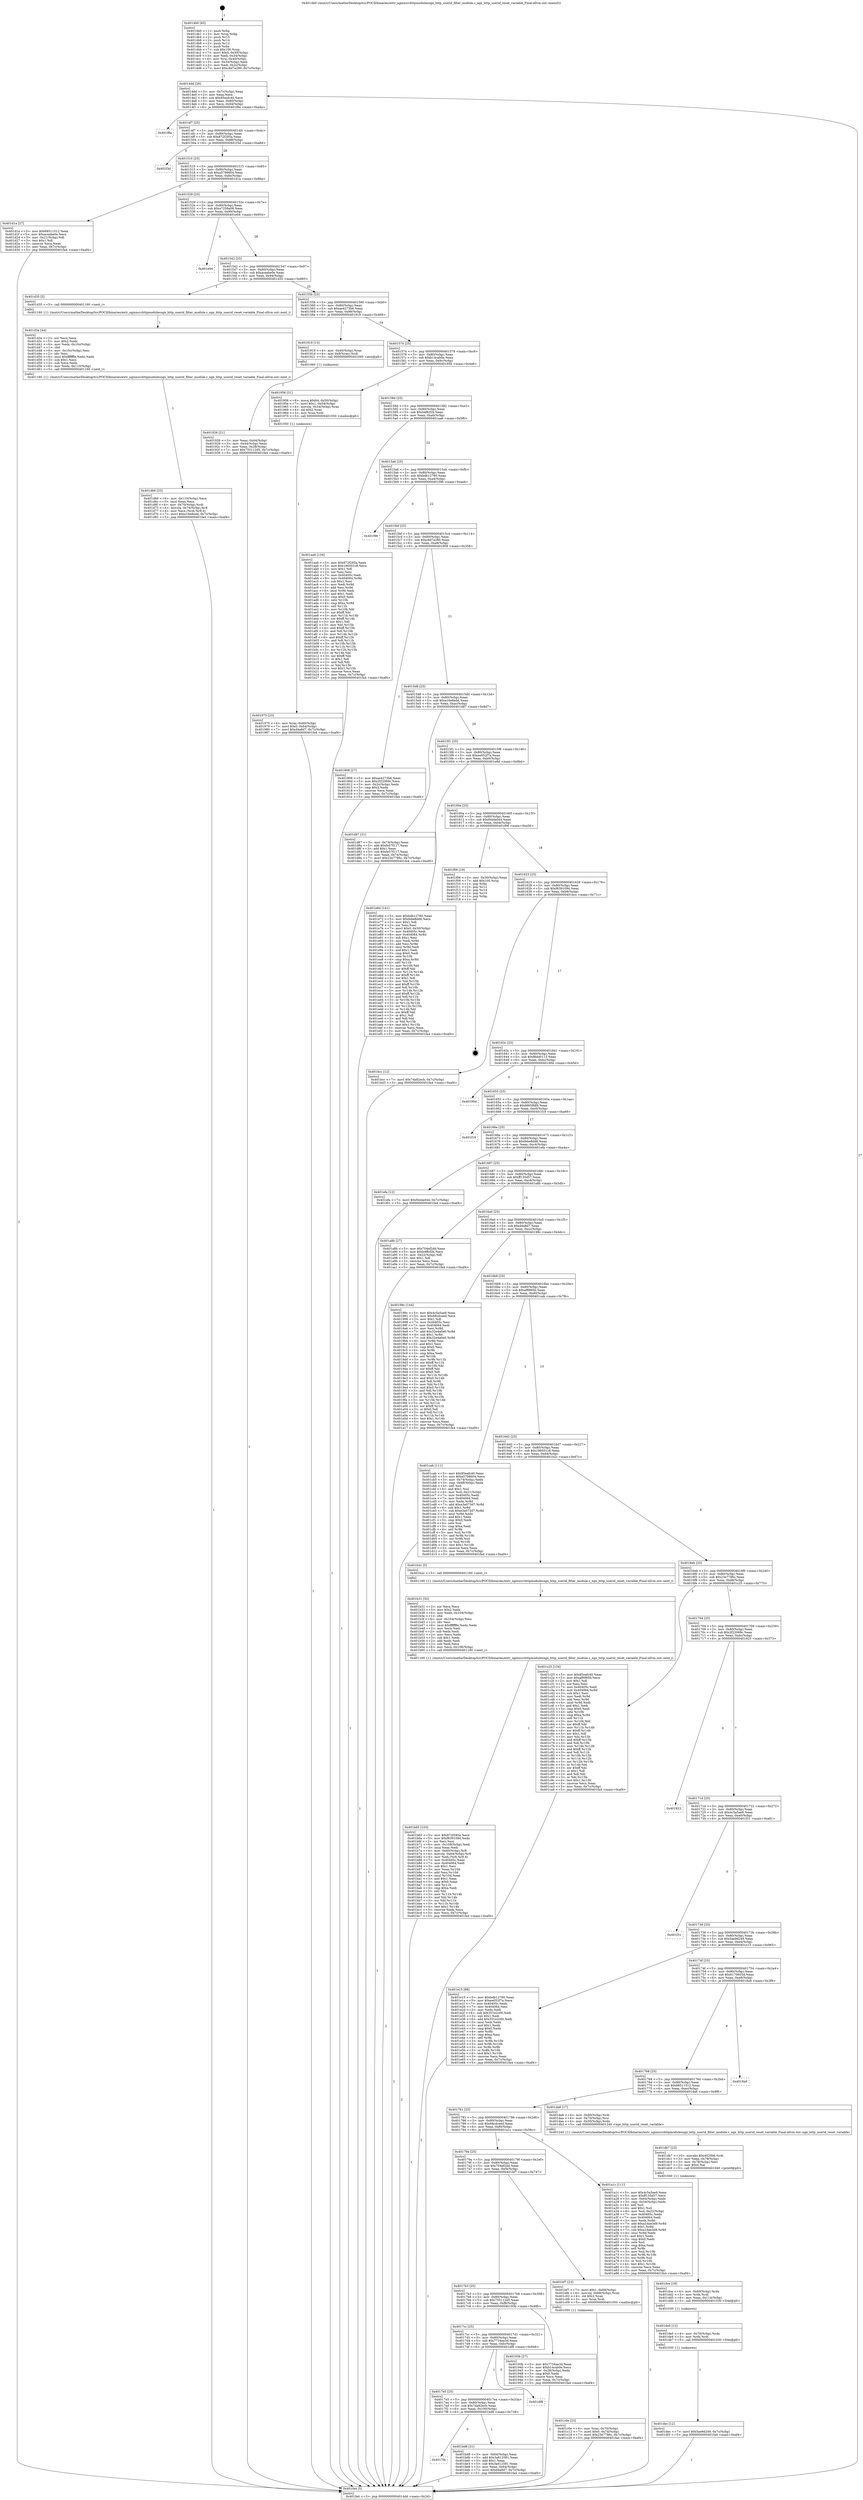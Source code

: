 digraph "0x4014b0" {
  label = "0x4014b0 (/mnt/c/Users/mathe/Desktop/tcc/POCII/binaries/extr_nginxsrchttpmodulesngx_http_userid_filter_module.c_ngx_http_userid_reset_variable_Final-ollvm.out::main(0))"
  labelloc = "t"
  node[shape=record]

  Entry [label="",width=0.3,height=0.3,shape=circle,fillcolor=black,style=filled]
  "0x4014dd" [label="{
     0x4014dd [26]\l
     | [instrs]\l
     &nbsp;&nbsp;0x4014dd \<+3\>: mov -0x7c(%rbp),%eax\l
     &nbsp;&nbsp;0x4014e0 \<+2\>: mov %eax,%ecx\l
     &nbsp;&nbsp;0x4014e2 \<+6\>: sub $0x85eafc40,%ecx\l
     &nbsp;&nbsp;0x4014e8 \<+3\>: mov %eax,-0x80(%rbp)\l
     &nbsp;&nbsp;0x4014eb \<+6\>: mov %ecx,-0x84(%rbp)\l
     &nbsp;&nbsp;0x4014f1 \<+6\>: je 0000000000401f8a \<main+0xada\>\l
  }"]
  "0x401f8a" [label="{
     0x401f8a\l
  }", style=dashed]
  "0x4014f7" [label="{
     0x4014f7 [25]\l
     | [instrs]\l
     &nbsp;&nbsp;0x4014f7 \<+5\>: jmp 00000000004014fc \<main+0x4c\>\l
     &nbsp;&nbsp;0x4014fc \<+3\>: mov -0x80(%rbp),%eax\l
     &nbsp;&nbsp;0x4014ff \<+5\>: sub $0x872f285a,%eax\l
     &nbsp;&nbsp;0x401504 \<+6\>: mov %eax,-0x88(%rbp)\l
     &nbsp;&nbsp;0x40150a \<+6\>: je 0000000000401f3d \<main+0xa8d\>\l
  }"]
  Exit [label="",width=0.3,height=0.3,shape=circle,fillcolor=black,style=filled,peripheries=2]
  "0x401f3d" [label="{
     0x401f3d\l
  }", style=dashed]
  "0x401510" [label="{
     0x401510 [25]\l
     | [instrs]\l
     &nbsp;&nbsp;0x401510 \<+5\>: jmp 0000000000401515 \<main+0x65\>\l
     &nbsp;&nbsp;0x401515 \<+3\>: mov -0x80(%rbp),%eax\l
     &nbsp;&nbsp;0x401518 \<+5\>: sub $0xa5798604,%eax\l
     &nbsp;&nbsp;0x40151d \<+6\>: mov %eax,-0x8c(%rbp)\l
     &nbsp;&nbsp;0x401523 \<+6\>: je 0000000000401d1a \<main+0x86a\>\l
  }"]
  "0x401dec" [label="{
     0x401dec [12]\l
     | [instrs]\l
     &nbsp;&nbsp;0x401dec \<+7\>: movl $0x5ae9d249,-0x7c(%rbp)\l
     &nbsp;&nbsp;0x401df3 \<+5\>: jmp 0000000000401fa4 \<main+0xaf4\>\l
  }"]
  "0x401d1a" [label="{
     0x401d1a [27]\l
     | [instrs]\l
     &nbsp;&nbsp;0x401d1a \<+5\>: mov $0x68511512,%eax\l
     &nbsp;&nbsp;0x401d1f \<+5\>: mov $0xaceabe0e,%ecx\l
     &nbsp;&nbsp;0x401d24 \<+3\>: mov -0x21(%rbp),%dl\l
     &nbsp;&nbsp;0x401d27 \<+3\>: test $0x1,%dl\l
     &nbsp;&nbsp;0x401d2a \<+3\>: cmovne %ecx,%eax\l
     &nbsp;&nbsp;0x401d2d \<+3\>: mov %eax,-0x7c(%rbp)\l
     &nbsp;&nbsp;0x401d30 \<+5\>: jmp 0000000000401fa4 \<main+0xaf4\>\l
  }"]
  "0x401529" [label="{
     0x401529 [25]\l
     | [instrs]\l
     &nbsp;&nbsp;0x401529 \<+5\>: jmp 000000000040152e \<main+0x7e\>\l
     &nbsp;&nbsp;0x40152e \<+3\>: mov -0x80(%rbp),%eax\l
     &nbsp;&nbsp;0x401531 \<+5\>: sub $0xa7258a08,%eax\l
     &nbsp;&nbsp;0x401536 \<+6\>: mov %eax,-0x90(%rbp)\l
     &nbsp;&nbsp;0x40153c \<+6\>: je 0000000000401e04 \<main+0x954\>\l
  }"]
  "0x401de0" [label="{
     0x401de0 [12]\l
     | [instrs]\l
     &nbsp;&nbsp;0x401de0 \<+4\>: mov -0x70(%rbp),%rdx\l
     &nbsp;&nbsp;0x401de4 \<+3\>: mov %rdx,%rdi\l
     &nbsp;&nbsp;0x401de7 \<+5\>: call 0000000000401030 \<free@plt\>\l
     | [calls]\l
     &nbsp;&nbsp;0x401030 \{1\} (unknown)\l
  }"]
  "0x401e04" [label="{
     0x401e04\l
  }", style=dashed]
  "0x401542" [label="{
     0x401542 [25]\l
     | [instrs]\l
     &nbsp;&nbsp;0x401542 \<+5\>: jmp 0000000000401547 \<main+0x97\>\l
     &nbsp;&nbsp;0x401547 \<+3\>: mov -0x80(%rbp),%eax\l
     &nbsp;&nbsp;0x40154a \<+5\>: sub $0xaceabe0e,%eax\l
     &nbsp;&nbsp;0x40154f \<+6\>: mov %eax,-0x94(%rbp)\l
     &nbsp;&nbsp;0x401555 \<+6\>: je 0000000000401d35 \<main+0x885\>\l
  }"]
  "0x401dce" [label="{
     0x401dce [18]\l
     | [instrs]\l
     &nbsp;&nbsp;0x401dce \<+4\>: mov -0x60(%rbp),%rdx\l
     &nbsp;&nbsp;0x401dd2 \<+3\>: mov %rdx,%rdi\l
     &nbsp;&nbsp;0x401dd5 \<+6\>: mov %eax,-0x114(%rbp)\l
     &nbsp;&nbsp;0x401ddb \<+5\>: call 0000000000401030 \<free@plt\>\l
     | [calls]\l
     &nbsp;&nbsp;0x401030 \{1\} (unknown)\l
  }"]
  "0x401d35" [label="{
     0x401d35 [5]\l
     | [instrs]\l
     &nbsp;&nbsp;0x401d35 \<+5\>: call 0000000000401160 \<next_i\>\l
     | [calls]\l
     &nbsp;&nbsp;0x401160 \{1\} (/mnt/c/Users/mathe/Desktop/tcc/POCII/binaries/extr_nginxsrchttpmodulesngx_http_userid_filter_module.c_ngx_http_userid_reset_variable_Final-ollvm.out::next_i)\l
  }"]
  "0x40155b" [label="{
     0x40155b [25]\l
     | [instrs]\l
     &nbsp;&nbsp;0x40155b \<+5\>: jmp 0000000000401560 \<main+0xb0\>\l
     &nbsp;&nbsp;0x401560 \<+3\>: mov -0x80(%rbp),%eax\l
     &nbsp;&nbsp;0x401563 \<+5\>: sub $0xae4273b6,%eax\l
     &nbsp;&nbsp;0x401568 \<+6\>: mov %eax,-0x98(%rbp)\l
     &nbsp;&nbsp;0x40156e \<+6\>: je 0000000000401919 \<main+0x469\>\l
  }"]
  "0x401db7" [label="{
     0x401db7 [23]\l
     | [instrs]\l
     &nbsp;&nbsp;0x401db7 \<+10\>: movabs $0x4020b6,%rdi\l
     &nbsp;&nbsp;0x401dc1 \<+3\>: mov %eax,-0x78(%rbp)\l
     &nbsp;&nbsp;0x401dc4 \<+3\>: mov -0x78(%rbp),%esi\l
     &nbsp;&nbsp;0x401dc7 \<+2\>: mov $0x0,%al\l
     &nbsp;&nbsp;0x401dc9 \<+5\>: call 0000000000401040 \<printf@plt\>\l
     | [calls]\l
     &nbsp;&nbsp;0x401040 \{1\} (unknown)\l
  }"]
  "0x401919" [label="{
     0x401919 [13]\l
     | [instrs]\l
     &nbsp;&nbsp;0x401919 \<+4\>: mov -0x40(%rbp),%rax\l
     &nbsp;&nbsp;0x40191d \<+4\>: mov 0x8(%rax),%rdi\l
     &nbsp;&nbsp;0x401921 \<+5\>: call 0000000000401060 \<atoi@plt\>\l
     | [calls]\l
     &nbsp;&nbsp;0x401060 \{1\} (unknown)\l
  }"]
  "0x401574" [label="{
     0x401574 [25]\l
     | [instrs]\l
     &nbsp;&nbsp;0x401574 \<+5\>: jmp 0000000000401579 \<main+0xc9\>\l
     &nbsp;&nbsp;0x401579 \<+3\>: mov -0x80(%rbp),%eax\l
     &nbsp;&nbsp;0x40157c \<+5\>: sub $0xb14cab0e,%eax\l
     &nbsp;&nbsp;0x401581 \<+6\>: mov %eax,-0x9c(%rbp)\l
     &nbsp;&nbsp;0x401587 \<+6\>: je 0000000000401956 \<main+0x4a6\>\l
  }"]
  "0x401d66" [label="{
     0x401d66 [33]\l
     | [instrs]\l
     &nbsp;&nbsp;0x401d66 \<+6\>: mov -0x110(%rbp),%ecx\l
     &nbsp;&nbsp;0x401d6c \<+3\>: imul %eax,%ecx\l
     &nbsp;&nbsp;0x401d6f \<+4\>: mov -0x70(%rbp),%rdi\l
     &nbsp;&nbsp;0x401d73 \<+4\>: movslq -0x74(%rbp),%r8\l
     &nbsp;&nbsp;0x401d77 \<+4\>: mov %ecx,(%rdi,%r8,4)\l
     &nbsp;&nbsp;0x401d7b \<+7\>: movl $0xe16e8edd,-0x7c(%rbp)\l
     &nbsp;&nbsp;0x401d82 \<+5\>: jmp 0000000000401fa4 \<main+0xaf4\>\l
  }"]
  "0x401956" [label="{
     0x401956 [31]\l
     | [instrs]\l
     &nbsp;&nbsp;0x401956 \<+8\>: movq $0x64,-0x50(%rbp)\l
     &nbsp;&nbsp;0x40195e \<+7\>: movl $0x1,-0x54(%rbp)\l
     &nbsp;&nbsp;0x401965 \<+4\>: movslq -0x54(%rbp),%rax\l
     &nbsp;&nbsp;0x401969 \<+4\>: shl $0x2,%rax\l
     &nbsp;&nbsp;0x40196d \<+3\>: mov %rax,%rdi\l
     &nbsp;&nbsp;0x401970 \<+5\>: call 0000000000401050 \<malloc@plt\>\l
     | [calls]\l
     &nbsp;&nbsp;0x401050 \{1\} (unknown)\l
  }"]
  "0x40158d" [label="{
     0x40158d [25]\l
     | [instrs]\l
     &nbsp;&nbsp;0x40158d \<+5\>: jmp 0000000000401592 \<main+0xe2\>\l
     &nbsp;&nbsp;0x401592 \<+3\>: mov -0x80(%rbp),%eax\l
     &nbsp;&nbsp;0x401595 \<+5\>: sub $0xb4ffcf2b,%eax\l
     &nbsp;&nbsp;0x40159a \<+6\>: mov %eax,-0xa0(%rbp)\l
     &nbsp;&nbsp;0x4015a0 \<+6\>: je 0000000000401aa6 \<main+0x5f6\>\l
  }"]
  "0x401d3a" [label="{
     0x401d3a [44]\l
     | [instrs]\l
     &nbsp;&nbsp;0x401d3a \<+2\>: xor %ecx,%ecx\l
     &nbsp;&nbsp;0x401d3c \<+5\>: mov $0x2,%edx\l
     &nbsp;&nbsp;0x401d41 \<+6\>: mov %edx,-0x10c(%rbp)\l
     &nbsp;&nbsp;0x401d47 \<+1\>: cltd\l
     &nbsp;&nbsp;0x401d48 \<+6\>: mov -0x10c(%rbp),%esi\l
     &nbsp;&nbsp;0x401d4e \<+2\>: idiv %esi\l
     &nbsp;&nbsp;0x401d50 \<+6\>: imul $0xfffffffe,%edx,%edx\l
     &nbsp;&nbsp;0x401d56 \<+3\>: sub $0x1,%ecx\l
     &nbsp;&nbsp;0x401d59 \<+2\>: sub %ecx,%edx\l
     &nbsp;&nbsp;0x401d5b \<+6\>: mov %edx,-0x110(%rbp)\l
     &nbsp;&nbsp;0x401d61 \<+5\>: call 0000000000401160 \<next_i\>\l
     | [calls]\l
     &nbsp;&nbsp;0x401160 \{1\} (/mnt/c/Users/mathe/Desktop/tcc/POCII/binaries/extr_nginxsrchttpmodulesngx_http_userid_filter_module.c_ngx_http_userid_reset_variable_Final-ollvm.out::next_i)\l
  }"]
  "0x401aa6" [label="{
     0x401aa6 [134]\l
     | [instrs]\l
     &nbsp;&nbsp;0x401aa6 \<+5\>: mov $0x872f285a,%eax\l
     &nbsp;&nbsp;0x401aab \<+5\>: mov $0x186501c8,%ecx\l
     &nbsp;&nbsp;0x401ab0 \<+2\>: mov $0x1,%dl\l
     &nbsp;&nbsp;0x401ab2 \<+2\>: xor %esi,%esi\l
     &nbsp;&nbsp;0x401ab4 \<+7\>: mov 0x40405c,%edi\l
     &nbsp;&nbsp;0x401abb \<+8\>: mov 0x404064,%r8d\l
     &nbsp;&nbsp;0x401ac3 \<+3\>: sub $0x1,%esi\l
     &nbsp;&nbsp;0x401ac6 \<+3\>: mov %edi,%r9d\l
     &nbsp;&nbsp;0x401ac9 \<+3\>: add %esi,%r9d\l
     &nbsp;&nbsp;0x401acc \<+4\>: imul %r9d,%edi\l
     &nbsp;&nbsp;0x401ad0 \<+3\>: and $0x1,%edi\l
     &nbsp;&nbsp;0x401ad3 \<+3\>: cmp $0x0,%edi\l
     &nbsp;&nbsp;0x401ad6 \<+4\>: sete %r10b\l
     &nbsp;&nbsp;0x401ada \<+4\>: cmp $0xa,%r8d\l
     &nbsp;&nbsp;0x401ade \<+4\>: setl %r11b\l
     &nbsp;&nbsp;0x401ae2 \<+3\>: mov %r10b,%bl\l
     &nbsp;&nbsp;0x401ae5 \<+3\>: xor $0xff,%bl\l
     &nbsp;&nbsp;0x401ae8 \<+3\>: mov %r11b,%r14b\l
     &nbsp;&nbsp;0x401aeb \<+4\>: xor $0xff,%r14b\l
     &nbsp;&nbsp;0x401aef \<+3\>: xor $0x1,%dl\l
     &nbsp;&nbsp;0x401af2 \<+3\>: mov %bl,%r15b\l
     &nbsp;&nbsp;0x401af5 \<+4\>: and $0xff,%r15b\l
     &nbsp;&nbsp;0x401af9 \<+3\>: and %dl,%r10b\l
     &nbsp;&nbsp;0x401afc \<+3\>: mov %r14b,%r12b\l
     &nbsp;&nbsp;0x401aff \<+4\>: and $0xff,%r12b\l
     &nbsp;&nbsp;0x401b03 \<+3\>: and %dl,%r11b\l
     &nbsp;&nbsp;0x401b06 \<+3\>: or %r10b,%r15b\l
     &nbsp;&nbsp;0x401b09 \<+3\>: or %r11b,%r12b\l
     &nbsp;&nbsp;0x401b0c \<+3\>: xor %r12b,%r15b\l
     &nbsp;&nbsp;0x401b0f \<+3\>: or %r14b,%bl\l
     &nbsp;&nbsp;0x401b12 \<+3\>: xor $0xff,%bl\l
     &nbsp;&nbsp;0x401b15 \<+3\>: or $0x1,%dl\l
     &nbsp;&nbsp;0x401b18 \<+2\>: and %dl,%bl\l
     &nbsp;&nbsp;0x401b1a \<+3\>: or %bl,%r15b\l
     &nbsp;&nbsp;0x401b1d \<+4\>: test $0x1,%r15b\l
     &nbsp;&nbsp;0x401b21 \<+3\>: cmovne %ecx,%eax\l
     &nbsp;&nbsp;0x401b24 \<+3\>: mov %eax,-0x7c(%rbp)\l
     &nbsp;&nbsp;0x401b27 \<+5\>: jmp 0000000000401fa4 \<main+0xaf4\>\l
  }"]
  "0x4015a6" [label="{
     0x4015a6 [25]\l
     | [instrs]\l
     &nbsp;&nbsp;0x4015a6 \<+5\>: jmp 00000000004015ab \<main+0xfb\>\l
     &nbsp;&nbsp;0x4015ab \<+3\>: mov -0x80(%rbp),%eax\l
     &nbsp;&nbsp;0x4015ae \<+5\>: sub $0xbdb12760,%eax\l
     &nbsp;&nbsp;0x4015b3 \<+6\>: mov %eax,-0xa4(%rbp)\l
     &nbsp;&nbsp;0x4015b9 \<+6\>: je 0000000000401f96 \<main+0xae6\>\l
  }"]
  "0x401c0e" [label="{
     0x401c0e [23]\l
     | [instrs]\l
     &nbsp;&nbsp;0x401c0e \<+4\>: mov %rax,-0x70(%rbp)\l
     &nbsp;&nbsp;0x401c12 \<+7\>: movl $0x0,-0x74(%rbp)\l
     &nbsp;&nbsp;0x401c19 \<+7\>: movl $0x23e7786c,-0x7c(%rbp)\l
     &nbsp;&nbsp;0x401c20 \<+5\>: jmp 0000000000401fa4 \<main+0xaf4\>\l
  }"]
  "0x401f96" [label="{
     0x401f96\l
  }", style=dashed]
  "0x4015bf" [label="{
     0x4015bf [25]\l
     | [instrs]\l
     &nbsp;&nbsp;0x4015bf \<+5\>: jmp 00000000004015c4 \<main+0x114\>\l
     &nbsp;&nbsp;0x4015c4 \<+3\>: mov -0x80(%rbp),%eax\l
     &nbsp;&nbsp;0x4015c7 \<+5\>: sub $0xc8d7a280,%eax\l
     &nbsp;&nbsp;0x4015cc \<+6\>: mov %eax,-0xa8(%rbp)\l
     &nbsp;&nbsp;0x4015d2 \<+6\>: je 0000000000401808 \<main+0x358\>\l
  }"]
  "0x4017fe" [label="{
     0x4017fe\l
  }", style=dashed]
  "0x401808" [label="{
     0x401808 [27]\l
     | [instrs]\l
     &nbsp;&nbsp;0x401808 \<+5\>: mov $0xae4273b6,%eax\l
     &nbsp;&nbsp;0x40180d \<+5\>: mov $0x2f22069c,%ecx\l
     &nbsp;&nbsp;0x401812 \<+3\>: mov -0x2c(%rbp),%edx\l
     &nbsp;&nbsp;0x401815 \<+3\>: cmp $0x2,%edx\l
     &nbsp;&nbsp;0x401818 \<+3\>: cmovne %ecx,%eax\l
     &nbsp;&nbsp;0x40181b \<+3\>: mov %eax,-0x7c(%rbp)\l
     &nbsp;&nbsp;0x40181e \<+5\>: jmp 0000000000401fa4 \<main+0xaf4\>\l
  }"]
  "0x4015d8" [label="{
     0x4015d8 [25]\l
     | [instrs]\l
     &nbsp;&nbsp;0x4015d8 \<+5\>: jmp 00000000004015dd \<main+0x12d\>\l
     &nbsp;&nbsp;0x4015dd \<+3\>: mov -0x80(%rbp),%eax\l
     &nbsp;&nbsp;0x4015e0 \<+5\>: sub $0xe16e8edd,%eax\l
     &nbsp;&nbsp;0x4015e5 \<+6\>: mov %eax,-0xac(%rbp)\l
     &nbsp;&nbsp;0x4015eb \<+6\>: je 0000000000401d87 \<main+0x8d7\>\l
  }"]
  "0x401fa4" [label="{
     0x401fa4 [5]\l
     | [instrs]\l
     &nbsp;&nbsp;0x401fa4 \<+5\>: jmp 00000000004014dd \<main+0x2d\>\l
  }"]
  "0x4014b0" [label="{
     0x4014b0 [45]\l
     | [instrs]\l
     &nbsp;&nbsp;0x4014b0 \<+1\>: push %rbp\l
     &nbsp;&nbsp;0x4014b1 \<+3\>: mov %rsp,%rbp\l
     &nbsp;&nbsp;0x4014b4 \<+2\>: push %r15\l
     &nbsp;&nbsp;0x4014b6 \<+2\>: push %r14\l
     &nbsp;&nbsp;0x4014b8 \<+2\>: push %r12\l
     &nbsp;&nbsp;0x4014ba \<+1\>: push %rbx\l
     &nbsp;&nbsp;0x4014bb \<+7\>: sub $0x100,%rsp\l
     &nbsp;&nbsp;0x4014c2 \<+7\>: movl $0x0,-0x30(%rbp)\l
     &nbsp;&nbsp;0x4014c9 \<+3\>: mov %edi,-0x34(%rbp)\l
     &nbsp;&nbsp;0x4014cc \<+4\>: mov %rsi,-0x40(%rbp)\l
     &nbsp;&nbsp;0x4014d0 \<+3\>: mov -0x34(%rbp),%edi\l
     &nbsp;&nbsp;0x4014d3 \<+3\>: mov %edi,-0x2c(%rbp)\l
     &nbsp;&nbsp;0x4014d6 \<+7\>: movl $0xc8d7a280,-0x7c(%rbp)\l
  }"]
  "0x401926" [label="{
     0x401926 [21]\l
     | [instrs]\l
     &nbsp;&nbsp;0x401926 \<+3\>: mov %eax,-0x44(%rbp)\l
     &nbsp;&nbsp;0x401929 \<+3\>: mov -0x44(%rbp),%eax\l
     &nbsp;&nbsp;0x40192c \<+3\>: mov %eax,-0x28(%rbp)\l
     &nbsp;&nbsp;0x40192f \<+7\>: movl $0x755112d5,-0x7c(%rbp)\l
     &nbsp;&nbsp;0x401936 \<+5\>: jmp 0000000000401fa4 \<main+0xaf4\>\l
  }"]
  "0x401bd8" [label="{
     0x401bd8 [31]\l
     | [instrs]\l
     &nbsp;&nbsp;0x401bd8 \<+3\>: mov -0x64(%rbp),%eax\l
     &nbsp;&nbsp;0x401bdb \<+5\>: add $0x3a812581,%eax\l
     &nbsp;&nbsp;0x401be0 \<+3\>: add $0x1,%eax\l
     &nbsp;&nbsp;0x401be3 \<+5\>: sub $0x3a812581,%eax\l
     &nbsp;&nbsp;0x401be8 \<+3\>: mov %eax,-0x64(%rbp)\l
     &nbsp;&nbsp;0x401beb \<+7\>: movl $0xd4a8d7,-0x7c(%rbp)\l
     &nbsp;&nbsp;0x401bf2 \<+5\>: jmp 0000000000401fa4 \<main+0xaf4\>\l
  }"]
  "0x401d87" [label="{
     0x401d87 [31]\l
     | [instrs]\l
     &nbsp;&nbsp;0x401d87 \<+3\>: mov -0x74(%rbp),%eax\l
     &nbsp;&nbsp;0x401d8a \<+5\>: add $0xfe57f117,%eax\l
     &nbsp;&nbsp;0x401d8f \<+3\>: add $0x1,%eax\l
     &nbsp;&nbsp;0x401d92 \<+5\>: sub $0xfe57f117,%eax\l
     &nbsp;&nbsp;0x401d97 \<+3\>: mov %eax,-0x74(%rbp)\l
     &nbsp;&nbsp;0x401d9a \<+7\>: movl $0x23e7786c,-0x7c(%rbp)\l
     &nbsp;&nbsp;0x401da1 \<+5\>: jmp 0000000000401fa4 \<main+0xaf4\>\l
  }"]
  "0x4015f1" [label="{
     0x4015f1 [25]\l
     | [instrs]\l
     &nbsp;&nbsp;0x4015f1 \<+5\>: jmp 00000000004015f6 \<main+0x146\>\l
     &nbsp;&nbsp;0x4015f6 \<+3\>: mov -0x80(%rbp),%eax\l
     &nbsp;&nbsp;0x4015f9 \<+5\>: sub $0xee052f7a,%eax\l
     &nbsp;&nbsp;0x4015fe \<+6\>: mov %eax,-0xb0(%rbp)\l
     &nbsp;&nbsp;0x401604 \<+6\>: je 0000000000401e6d \<main+0x9bd\>\l
  }"]
  "0x4017e5" [label="{
     0x4017e5 [25]\l
     | [instrs]\l
     &nbsp;&nbsp;0x4017e5 \<+5\>: jmp 00000000004017ea \<main+0x33a\>\l
     &nbsp;&nbsp;0x4017ea \<+3\>: mov -0x80(%rbp),%eax\l
     &nbsp;&nbsp;0x4017ed \<+5\>: sub $0x7da82ecb,%eax\l
     &nbsp;&nbsp;0x4017f2 \<+6\>: mov %eax,-0x100(%rbp)\l
     &nbsp;&nbsp;0x4017f8 \<+6\>: je 0000000000401bd8 \<main+0x728\>\l
  }"]
  "0x401e6d" [label="{
     0x401e6d [141]\l
     | [instrs]\l
     &nbsp;&nbsp;0x401e6d \<+5\>: mov $0xbdb12760,%eax\l
     &nbsp;&nbsp;0x401e72 \<+5\>: mov $0xfebe8dd6,%ecx\l
     &nbsp;&nbsp;0x401e77 \<+2\>: mov $0x1,%dl\l
     &nbsp;&nbsp;0x401e79 \<+2\>: xor %esi,%esi\l
     &nbsp;&nbsp;0x401e7b \<+7\>: movl $0x0,-0x30(%rbp)\l
     &nbsp;&nbsp;0x401e82 \<+7\>: mov 0x40405c,%edi\l
     &nbsp;&nbsp;0x401e89 \<+8\>: mov 0x404064,%r8d\l
     &nbsp;&nbsp;0x401e91 \<+3\>: sub $0x1,%esi\l
     &nbsp;&nbsp;0x401e94 \<+3\>: mov %edi,%r9d\l
     &nbsp;&nbsp;0x401e97 \<+3\>: add %esi,%r9d\l
     &nbsp;&nbsp;0x401e9a \<+4\>: imul %r9d,%edi\l
     &nbsp;&nbsp;0x401e9e \<+3\>: and $0x1,%edi\l
     &nbsp;&nbsp;0x401ea1 \<+3\>: cmp $0x0,%edi\l
     &nbsp;&nbsp;0x401ea4 \<+4\>: sete %r10b\l
     &nbsp;&nbsp;0x401ea8 \<+4\>: cmp $0xa,%r8d\l
     &nbsp;&nbsp;0x401eac \<+4\>: setl %r11b\l
     &nbsp;&nbsp;0x401eb0 \<+3\>: mov %r10b,%bl\l
     &nbsp;&nbsp;0x401eb3 \<+3\>: xor $0xff,%bl\l
     &nbsp;&nbsp;0x401eb6 \<+3\>: mov %r11b,%r14b\l
     &nbsp;&nbsp;0x401eb9 \<+4\>: xor $0xff,%r14b\l
     &nbsp;&nbsp;0x401ebd \<+3\>: xor $0x1,%dl\l
     &nbsp;&nbsp;0x401ec0 \<+3\>: mov %bl,%r15b\l
     &nbsp;&nbsp;0x401ec3 \<+4\>: and $0xff,%r15b\l
     &nbsp;&nbsp;0x401ec7 \<+3\>: and %dl,%r10b\l
     &nbsp;&nbsp;0x401eca \<+3\>: mov %r14b,%r12b\l
     &nbsp;&nbsp;0x401ecd \<+4\>: and $0xff,%r12b\l
     &nbsp;&nbsp;0x401ed1 \<+3\>: and %dl,%r11b\l
     &nbsp;&nbsp;0x401ed4 \<+3\>: or %r10b,%r15b\l
     &nbsp;&nbsp;0x401ed7 \<+3\>: or %r11b,%r12b\l
     &nbsp;&nbsp;0x401eda \<+3\>: xor %r12b,%r15b\l
     &nbsp;&nbsp;0x401edd \<+3\>: or %r14b,%bl\l
     &nbsp;&nbsp;0x401ee0 \<+3\>: xor $0xff,%bl\l
     &nbsp;&nbsp;0x401ee3 \<+3\>: or $0x1,%dl\l
     &nbsp;&nbsp;0x401ee6 \<+2\>: and %dl,%bl\l
     &nbsp;&nbsp;0x401ee8 \<+3\>: or %bl,%r15b\l
     &nbsp;&nbsp;0x401eeb \<+4\>: test $0x1,%r15b\l
     &nbsp;&nbsp;0x401eef \<+3\>: cmovne %ecx,%eax\l
     &nbsp;&nbsp;0x401ef2 \<+3\>: mov %eax,-0x7c(%rbp)\l
     &nbsp;&nbsp;0x401ef5 \<+5\>: jmp 0000000000401fa4 \<main+0xaf4\>\l
  }"]
  "0x40160a" [label="{
     0x40160a [25]\l
     | [instrs]\l
     &nbsp;&nbsp;0x40160a \<+5\>: jmp 000000000040160f \<main+0x15f\>\l
     &nbsp;&nbsp;0x40160f \<+3\>: mov -0x80(%rbp),%eax\l
     &nbsp;&nbsp;0x401612 \<+5\>: sub $0xf44da044,%eax\l
     &nbsp;&nbsp;0x401617 \<+6\>: mov %eax,-0xb4(%rbp)\l
     &nbsp;&nbsp;0x40161d \<+6\>: je 0000000000401f06 \<main+0xa56\>\l
  }"]
  "0x401df8" [label="{
     0x401df8\l
  }", style=dashed]
  "0x401f06" [label="{
     0x401f06 [19]\l
     | [instrs]\l
     &nbsp;&nbsp;0x401f06 \<+3\>: mov -0x30(%rbp),%eax\l
     &nbsp;&nbsp;0x401f09 \<+7\>: add $0x100,%rsp\l
     &nbsp;&nbsp;0x401f10 \<+1\>: pop %rbx\l
     &nbsp;&nbsp;0x401f11 \<+2\>: pop %r12\l
     &nbsp;&nbsp;0x401f13 \<+2\>: pop %r14\l
     &nbsp;&nbsp;0x401f15 \<+2\>: pop %r15\l
     &nbsp;&nbsp;0x401f17 \<+1\>: pop %rbp\l
     &nbsp;&nbsp;0x401f18 \<+1\>: ret\l
  }"]
  "0x401623" [label="{
     0x401623 [25]\l
     | [instrs]\l
     &nbsp;&nbsp;0x401623 \<+5\>: jmp 0000000000401628 \<main+0x178\>\l
     &nbsp;&nbsp;0x401628 \<+3\>: mov -0x80(%rbp),%eax\l
     &nbsp;&nbsp;0x40162b \<+5\>: sub $0xf639109d,%eax\l
     &nbsp;&nbsp;0x401630 \<+6\>: mov %eax,-0xb8(%rbp)\l
     &nbsp;&nbsp;0x401636 \<+6\>: je 0000000000401bcc \<main+0x71c\>\l
  }"]
  "0x401b65" [label="{
     0x401b65 [103]\l
     | [instrs]\l
     &nbsp;&nbsp;0x401b65 \<+5\>: mov $0x872f285a,%ecx\l
     &nbsp;&nbsp;0x401b6a \<+5\>: mov $0xf639109d,%edx\l
     &nbsp;&nbsp;0x401b6f \<+2\>: xor %esi,%esi\l
     &nbsp;&nbsp;0x401b71 \<+6\>: mov -0x108(%rbp),%edi\l
     &nbsp;&nbsp;0x401b77 \<+3\>: imul %eax,%edi\l
     &nbsp;&nbsp;0x401b7a \<+4\>: mov -0x60(%rbp),%r8\l
     &nbsp;&nbsp;0x401b7e \<+4\>: movslq -0x64(%rbp),%r9\l
     &nbsp;&nbsp;0x401b82 \<+4\>: mov %edi,(%r8,%r9,4)\l
     &nbsp;&nbsp;0x401b86 \<+7\>: mov 0x40405c,%eax\l
     &nbsp;&nbsp;0x401b8d \<+7\>: mov 0x404064,%edi\l
     &nbsp;&nbsp;0x401b94 \<+3\>: sub $0x1,%esi\l
     &nbsp;&nbsp;0x401b97 \<+3\>: mov %eax,%r10d\l
     &nbsp;&nbsp;0x401b9a \<+3\>: add %esi,%r10d\l
     &nbsp;&nbsp;0x401b9d \<+4\>: imul %r10d,%eax\l
     &nbsp;&nbsp;0x401ba1 \<+3\>: and $0x1,%eax\l
     &nbsp;&nbsp;0x401ba4 \<+3\>: cmp $0x0,%eax\l
     &nbsp;&nbsp;0x401ba7 \<+4\>: sete %r11b\l
     &nbsp;&nbsp;0x401bab \<+3\>: cmp $0xa,%edi\l
     &nbsp;&nbsp;0x401bae \<+3\>: setl %bl\l
     &nbsp;&nbsp;0x401bb1 \<+3\>: mov %r11b,%r14b\l
     &nbsp;&nbsp;0x401bb4 \<+3\>: and %bl,%r14b\l
     &nbsp;&nbsp;0x401bb7 \<+3\>: xor %bl,%r11b\l
     &nbsp;&nbsp;0x401bba \<+3\>: or %r11b,%r14b\l
     &nbsp;&nbsp;0x401bbd \<+4\>: test $0x1,%r14b\l
     &nbsp;&nbsp;0x401bc1 \<+3\>: cmovne %edx,%ecx\l
     &nbsp;&nbsp;0x401bc4 \<+3\>: mov %ecx,-0x7c(%rbp)\l
     &nbsp;&nbsp;0x401bc7 \<+5\>: jmp 0000000000401fa4 \<main+0xaf4\>\l
  }"]
  "0x401bcc" [label="{
     0x401bcc [12]\l
     | [instrs]\l
     &nbsp;&nbsp;0x401bcc \<+7\>: movl $0x7da82ecb,-0x7c(%rbp)\l
     &nbsp;&nbsp;0x401bd3 \<+5\>: jmp 0000000000401fa4 \<main+0xaf4\>\l
  }"]
  "0x40163c" [label="{
     0x40163c [25]\l
     | [instrs]\l
     &nbsp;&nbsp;0x40163c \<+5\>: jmp 0000000000401641 \<main+0x191\>\l
     &nbsp;&nbsp;0x401641 \<+3\>: mov -0x80(%rbp),%eax\l
     &nbsp;&nbsp;0x401644 \<+5\>: sub $0xf8dd0113,%eax\l
     &nbsp;&nbsp;0x401649 \<+6\>: mov %eax,-0xbc(%rbp)\l
     &nbsp;&nbsp;0x40164f \<+6\>: je 000000000040190d \<main+0x45d\>\l
  }"]
  "0x401b31" [label="{
     0x401b31 [52]\l
     | [instrs]\l
     &nbsp;&nbsp;0x401b31 \<+2\>: xor %ecx,%ecx\l
     &nbsp;&nbsp;0x401b33 \<+5\>: mov $0x2,%edx\l
     &nbsp;&nbsp;0x401b38 \<+6\>: mov %edx,-0x104(%rbp)\l
     &nbsp;&nbsp;0x401b3e \<+1\>: cltd\l
     &nbsp;&nbsp;0x401b3f \<+6\>: mov -0x104(%rbp),%esi\l
     &nbsp;&nbsp;0x401b45 \<+2\>: idiv %esi\l
     &nbsp;&nbsp;0x401b47 \<+6\>: imul $0xfffffffe,%edx,%edx\l
     &nbsp;&nbsp;0x401b4d \<+2\>: mov %ecx,%edi\l
     &nbsp;&nbsp;0x401b4f \<+2\>: sub %edx,%edi\l
     &nbsp;&nbsp;0x401b51 \<+2\>: mov %ecx,%edx\l
     &nbsp;&nbsp;0x401b53 \<+3\>: sub $0x1,%edx\l
     &nbsp;&nbsp;0x401b56 \<+2\>: add %edx,%edi\l
     &nbsp;&nbsp;0x401b58 \<+2\>: sub %edi,%ecx\l
     &nbsp;&nbsp;0x401b5a \<+6\>: mov %ecx,-0x108(%rbp)\l
     &nbsp;&nbsp;0x401b60 \<+5\>: call 0000000000401160 \<next_i\>\l
     | [calls]\l
     &nbsp;&nbsp;0x401160 \{1\} (/mnt/c/Users/mathe/Desktop/tcc/POCII/binaries/extr_nginxsrchttpmodulesngx_http_userid_filter_module.c_ngx_http_userid_reset_variable_Final-ollvm.out::next_i)\l
  }"]
  "0x40190d" [label="{
     0x40190d\l
  }", style=dashed]
  "0x401655" [label="{
     0x401655 [25]\l
     | [instrs]\l
     &nbsp;&nbsp;0x401655 \<+5\>: jmp 000000000040165a \<main+0x1aa\>\l
     &nbsp;&nbsp;0x40165a \<+3\>: mov -0x80(%rbp),%eax\l
     &nbsp;&nbsp;0x40165d \<+5\>: sub $0xfd65f689,%eax\l
     &nbsp;&nbsp;0x401662 \<+6\>: mov %eax,-0xc0(%rbp)\l
     &nbsp;&nbsp;0x401668 \<+6\>: je 0000000000401f19 \<main+0xa69\>\l
  }"]
  "0x401975" [label="{
     0x401975 [23]\l
     | [instrs]\l
     &nbsp;&nbsp;0x401975 \<+4\>: mov %rax,-0x60(%rbp)\l
     &nbsp;&nbsp;0x401979 \<+7\>: movl $0x0,-0x64(%rbp)\l
     &nbsp;&nbsp;0x401980 \<+7\>: movl $0xd4a8d7,-0x7c(%rbp)\l
     &nbsp;&nbsp;0x401987 \<+5\>: jmp 0000000000401fa4 \<main+0xaf4\>\l
  }"]
  "0x401f19" [label="{
     0x401f19\l
  }", style=dashed]
  "0x40166e" [label="{
     0x40166e [25]\l
     | [instrs]\l
     &nbsp;&nbsp;0x40166e \<+5\>: jmp 0000000000401673 \<main+0x1c3\>\l
     &nbsp;&nbsp;0x401673 \<+3\>: mov -0x80(%rbp),%eax\l
     &nbsp;&nbsp;0x401676 \<+5\>: sub $0xfebe8dd6,%eax\l
     &nbsp;&nbsp;0x40167b \<+6\>: mov %eax,-0xc4(%rbp)\l
     &nbsp;&nbsp;0x401681 \<+6\>: je 0000000000401efa \<main+0xa4a\>\l
  }"]
  "0x4017cc" [label="{
     0x4017cc [25]\l
     | [instrs]\l
     &nbsp;&nbsp;0x4017cc \<+5\>: jmp 00000000004017d1 \<main+0x321\>\l
     &nbsp;&nbsp;0x4017d1 \<+3\>: mov -0x80(%rbp),%eax\l
     &nbsp;&nbsp;0x4017d4 \<+5\>: sub $0x7734ae3d,%eax\l
     &nbsp;&nbsp;0x4017d9 \<+6\>: mov %eax,-0xfc(%rbp)\l
     &nbsp;&nbsp;0x4017df \<+6\>: je 0000000000401df8 \<main+0x948\>\l
  }"]
  "0x401efa" [label="{
     0x401efa [12]\l
     | [instrs]\l
     &nbsp;&nbsp;0x401efa \<+7\>: movl $0xf44da044,-0x7c(%rbp)\l
     &nbsp;&nbsp;0x401f01 \<+5\>: jmp 0000000000401fa4 \<main+0xaf4\>\l
  }"]
  "0x401687" [label="{
     0x401687 [25]\l
     | [instrs]\l
     &nbsp;&nbsp;0x401687 \<+5\>: jmp 000000000040168c \<main+0x1dc\>\l
     &nbsp;&nbsp;0x40168c \<+3\>: mov -0x80(%rbp),%eax\l
     &nbsp;&nbsp;0x40168f \<+5\>: sub $0xff135d57,%eax\l
     &nbsp;&nbsp;0x401694 \<+6\>: mov %eax,-0xc8(%rbp)\l
     &nbsp;&nbsp;0x40169a \<+6\>: je 0000000000401a8b \<main+0x5db\>\l
  }"]
  "0x40193b" [label="{
     0x40193b [27]\l
     | [instrs]\l
     &nbsp;&nbsp;0x40193b \<+5\>: mov $0x7734ae3d,%eax\l
     &nbsp;&nbsp;0x401940 \<+5\>: mov $0xb14cab0e,%ecx\l
     &nbsp;&nbsp;0x401945 \<+3\>: mov -0x28(%rbp),%edx\l
     &nbsp;&nbsp;0x401948 \<+3\>: cmp $0x0,%edx\l
     &nbsp;&nbsp;0x40194b \<+3\>: cmove %ecx,%eax\l
     &nbsp;&nbsp;0x40194e \<+3\>: mov %eax,-0x7c(%rbp)\l
     &nbsp;&nbsp;0x401951 \<+5\>: jmp 0000000000401fa4 \<main+0xaf4\>\l
  }"]
  "0x401a8b" [label="{
     0x401a8b [27]\l
     | [instrs]\l
     &nbsp;&nbsp;0x401a8b \<+5\>: mov $0x704ef2dd,%eax\l
     &nbsp;&nbsp;0x401a90 \<+5\>: mov $0xb4ffcf2b,%ecx\l
     &nbsp;&nbsp;0x401a95 \<+3\>: mov -0x22(%rbp),%dl\l
     &nbsp;&nbsp;0x401a98 \<+3\>: test $0x1,%dl\l
     &nbsp;&nbsp;0x401a9b \<+3\>: cmovne %ecx,%eax\l
     &nbsp;&nbsp;0x401a9e \<+3\>: mov %eax,-0x7c(%rbp)\l
     &nbsp;&nbsp;0x401aa1 \<+5\>: jmp 0000000000401fa4 \<main+0xaf4\>\l
  }"]
  "0x4016a0" [label="{
     0x4016a0 [25]\l
     | [instrs]\l
     &nbsp;&nbsp;0x4016a0 \<+5\>: jmp 00000000004016a5 \<main+0x1f5\>\l
     &nbsp;&nbsp;0x4016a5 \<+3\>: mov -0x80(%rbp),%eax\l
     &nbsp;&nbsp;0x4016a8 \<+5\>: sub $0xd4a8d7,%eax\l
     &nbsp;&nbsp;0x4016ad \<+6\>: mov %eax,-0xcc(%rbp)\l
     &nbsp;&nbsp;0x4016b3 \<+6\>: je 000000000040198c \<main+0x4dc\>\l
  }"]
  "0x4017b3" [label="{
     0x4017b3 [25]\l
     | [instrs]\l
     &nbsp;&nbsp;0x4017b3 \<+5\>: jmp 00000000004017b8 \<main+0x308\>\l
     &nbsp;&nbsp;0x4017b8 \<+3\>: mov -0x80(%rbp),%eax\l
     &nbsp;&nbsp;0x4017bb \<+5\>: sub $0x755112d5,%eax\l
     &nbsp;&nbsp;0x4017c0 \<+6\>: mov %eax,-0xf8(%rbp)\l
     &nbsp;&nbsp;0x4017c6 \<+6\>: je 000000000040193b \<main+0x48b\>\l
  }"]
  "0x40198c" [label="{
     0x40198c [144]\l
     | [instrs]\l
     &nbsp;&nbsp;0x40198c \<+5\>: mov $0x4c5a5ae9,%eax\l
     &nbsp;&nbsp;0x401991 \<+5\>: mov $0x68cdceed,%ecx\l
     &nbsp;&nbsp;0x401996 \<+2\>: mov $0x1,%dl\l
     &nbsp;&nbsp;0x401998 \<+7\>: mov 0x40405c,%esi\l
     &nbsp;&nbsp;0x40199f \<+7\>: mov 0x404064,%edi\l
     &nbsp;&nbsp;0x4019a6 \<+3\>: mov %esi,%r8d\l
     &nbsp;&nbsp;0x4019a9 \<+7\>: add $0x32e4a0e0,%r8d\l
     &nbsp;&nbsp;0x4019b0 \<+4\>: sub $0x1,%r8d\l
     &nbsp;&nbsp;0x4019b4 \<+7\>: sub $0x32e4a0e0,%r8d\l
     &nbsp;&nbsp;0x4019bb \<+4\>: imul %r8d,%esi\l
     &nbsp;&nbsp;0x4019bf \<+3\>: and $0x1,%esi\l
     &nbsp;&nbsp;0x4019c2 \<+3\>: cmp $0x0,%esi\l
     &nbsp;&nbsp;0x4019c5 \<+4\>: sete %r9b\l
     &nbsp;&nbsp;0x4019c9 \<+3\>: cmp $0xa,%edi\l
     &nbsp;&nbsp;0x4019cc \<+4\>: setl %r10b\l
     &nbsp;&nbsp;0x4019d0 \<+3\>: mov %r9b,%r11b\l
     &nbsp;&nbsp;0x4019d3 \<+4\>: xor $0xff,%r11b\l
     &nbsp;&nbsp;0x4019d7 \<+3\>: mov %r10b,%bl\l
     &nbsp;&nbsp;0x4019da \<+3\>: xor $0xff,%bl\l
     &nbsp;&nbsp;0x4019dd \<+3\>: xor $0x0,%dl\l
     &nbsp;&nbsp;0x4019e0 \<+3\>: mov %r11b,%r14b\l
     &nbsp;&nbsp;0x4019e3 \<+4\>: and $0x0,%r14b\l
     &nbsp;&nbsp;0x4019e7 \<+3\>: and %dl,%r9b\l
     &nbsp;&nbsp;0x4019ea \<+3\>: mov %bl,%r15b\l
     &nbsp;&nbsp;0x4019ed \<+4\>: and $0x0,%r15b\l
     &nbsp;&nbsp;0x4019f1 \<+3\>: and %dl,%r10b\l
     &nbsp;&nbsp;0x4019f4 \<+3\>: or %r9b,%r14b\l
     &nbsp;&nbsp;0x4019f7 \<+3\>: or %r10b,%r15b\l
     &nbsp;&nbsp;0x4019fa \<+3\>: xor %r15b,%r14b\l
     &nbsp;&nbsp;0x4019fd \<+3\>: or %bl,%r11b\l
     &nbsp;&nbsp;0x401a00 \<+4\>: xor $0xff,%r11b\l
     &nbsp;&nbsp;0x401a04 \<+3\>: or $0x0,%dl\l
     &nbsp;&nbsp;0x401a07 \<+3\>: and %dl,%r11b\l
     &nbsp;&nbsp;0x401a0a \<+3\>: or %r11b,%r14b\l
     &nbsp;&nbsp;0x401a0d \<+4\>: test $0x1,%r14b\l
     &nbsp;&nbsp;0x401a11 \<+3\>: cmovne %ecx,%eax\l
     &nbsp;&nbsp;0x401a14 \<+3\>: mov %eax,-0x7c(%rbp)\l
     &nbsp;&nbsp;0x401a17 \<+5\>: jmp 0000000000401fa4 \<main+0xaf4\>\l
  }"]
  "0x4016b9" [label="{
     0x4016b9 [25]\l
     | [instrs]\l
     &nbsp;&nbsp;0x4016b9 \<+5\>: jmp 00000000004016be \<main+0x20e\>\l
     &nbsp;&nbsp;0x4016be \<+3\>: mov -0x80(%rbp),%eax\l
     &nbsp;&nbsp;0x4016c1 \<+5\>: sub $0xaf8995b,%eax\l
     &nbsp;&nbsp;0x4016c6 \<+6\>: mov %eax,-0xd0(%rbp)\l
     &nbsp;&nbsp;0x4016cc \<+6\>: je 0000000000401cab \<main+0x7fb\>\l
  }"]
  "0x401bf7" [label="{
     0x401bf7 [23]\l
     | [instrs]\l
     &nbsp;&nbsp;0x401bf7 \<+7\>: movl $0x1,-0x68(%rbp)\l
     &nbsp;&nbsp;0x401bfe \<+4\>: movslq -0x68(%rbp),%rax\l
     &nbsp;&nbsp;0x401c02 \<+4\>: shl $0x2,%rax\l
     &nbsp;&nbsp;0x401c06 \<+3\>: mov %rax,%rdi\l
     &nbsp;&nbsp;0x401c09 \<+5\>: call 0000000000401050 \<malloc@plt\>\l
     | [calls]\l
     &nbsp;&nbsp;0x401050 \{1\} (unknown)\l
  }"]
  "0x401cab" [label="{
     0x401cab [111]\l
     | [instrs]\l
     &nbsp;&nbsp;0x401cab \<+5\>: mov $0x85eafc40,%eax\l
     &nbsp;&nbsp;0x401cb0 \<+5\>: mov $0xa5798604,%ecx\l
     &nbsp;&nbsp;0x401cb5 \<+3\>: mov -0x74(%rbp),%edx\l
     &nbsp;&nbsp;0x401cb8 \<+3\>: cmp -0x68(%rbp),%edx\l
     &nbsp;&nbsp;0x401cbb \<+4\>: setl %sil\l
     &nbsp;&nbsp;0x401cbf \<+4\>: and $0x1,%sil\l
     &nbsp;&nbsp;0x401cc3 \<+4\>: mov %sil,-0x21(%rbp)\l
     &nbsp;&nbsp;0x401cc7 \<+7\>: mov 0x40405c,%edx\l
     &nbsp;&nbsp;0x401cce \<+7\>: mov 0x404064,%edi\l
     &nbsp;&nbsp;0x401cd5 \<+3\>: mov %edx,%r8d\l
     &nbsp;&nbsp;0x401cd8 \<+7\>: add $0xe3a073d7,%r8d\l
     &nbsp;&nbsp;0x401cdf \<+4\>: sub $0x1,%r8d\l
     &nbsp;&nbsp;0x401ce3 \<+7\>: sub $0xe3a073d7,%r8d\l
     &nbsp;&nbsp;0x401cea \<+4\>: imul %r8d,%edx\l
     &nbsp;&nbsp;0x401cee \<+3\>: and $0x1,%edx\l
     &nbsp;&nbsp;0x401cf1 \<+3\>: cmp $0x0,%edx\l
     &nbsp;&nbsp;0x401cf4 \<+4\>: sete %sil\l
     &nbsp;&nbsp;0x401cf8 \<+3\>: cmp $0xa,%edi\l
     &nbsp;&nbsp;0x401cfb \<+4\>: setl %r9b\l
     &nbsp;&nbsp;0x401cff \<+3\>: mov %sil,%r10b\l
     &nbsp;&nbsp;0x401d02 \<+3\>: and %r9b,%r10b\l
     &nbsp;&nbsp;0x401d05 \<+3\>: xor %r9b,%sil\l
     &nbsp;&nbsp;0x401d08 \<+3\>: or %sil,%r10b\l
     &nbsp;&nbsp;0x401d0b \<+4\>: test $0x1,%r10b\l
     &nbsp;&nbsp;0x401d0f \<+3\>: cmovne %ecx,%eax\l
     &nbsp;&nbsp;0x401d12 \<+3\>: mov %eax,-0x7c(%rbp)\l
     &nbsp;&nbsp;0x401d15 \<+5\>: jmp 0000000000401fa4 \<main+0xaf4\>\l
  }"]
  "0x4016d2" [label="{
     0x4016d2 [25]\l
     | [instrs]\l
     &nbsp;&nbsp;0x4016d2 \<+5\>: jmp 00000000004016d7 \<main+0x227\>\l
     &nbsp;&nbsp;0x4016d7 \<+3\>: mov -0x80(%rbp),%eax\l
     &nbsp;&nbsp;0x4016da \<+5\>: sub $0x186501c8,%eax\l
     &nbsp;&nbsp;0x4016df \<+6\>: mov %eax,-0xd4(%rbp)\l
     &nbsp;&nbsp;0x4016e5 \<+6\>: je 0000000000401b2c \<main+0x67c\>\l
  }"]
  "0x40179a" [label="{
     0x40179a [25]\l
     | [instrs]\l
     &nbsp;&nbsp;0x40179a \<+5\>: jmp 000000000040179f \<main+0x2ef\>\l
     &nbsp;&nbsp;0x40179f \<+3\>: mov -0x80(%rbp),%eax\l
     &nbsp;&nbsp;0x4017a2 \<+5\>: sub $0x704ef2dd,%eax\l
     &nbsp;&nbsp;0x4017a7 \<+6\>: mov %eax,-0xf4(%rbp)\l
     &nbsp;&nbsp;0x4017ad \<+6\>: je 0000000000401bf7 \<main+0x747\>\l
  }"]
  "0x401b2c" [label="{
     0x401b2c [5]\l
     | [instrs]\l
     &nbsp;&nbsp;0x401b2c \<+5\>: call 0000000000401160 \<next_i\>\l
     | [calls]\l
     &nbsp;&nbsp;0x401160 \{1\} (/mnt/c/Users/mathe/Desktop/tcc/POCII/binaries/extr_nginxsrchttpmodulesngx_http_userid_filter_module.c_ngx_http_userid_reset_variable_Final-ollvm.out::next_i)\l
  }"]
  "0x4016eb" [label="{
     0x4016eb [25]\l
     | [instrs]\l
     &nbsp;&nbsp;0x4016eb \<+5\>: jmp 00000000004016f0 \<main+0x240\>\l
     &nbsp;&nbsp;0x4016f0 \<+3\>: mov -0x80(%rbp),%eax\l
     &nbsp;&nbsp;0x4016f3 \<+5\>: sub $0x23e7786c,%eax\l
     &nbsp;&nbsp;0x4016f8 \<+6\>: mov %eax,-0xd8(%rbp)\l
     &nbsp;&nbsp;0x4016fe \<+6\>: je 0000000000401c25 \<main+0x775\>\l
  }"]
  "0x401a1c" [label="{
     0x401a1c [111]\l
     | [instrs]\l
     &nbsp;&nbsp;0x401a1c \<+5\>: mov $0x4c5a5ae9,%eax\l
     &nbsp;&nbsp;0x401a21 \<+5\>: mov $0xff135d57,%ecx\l
     &nbsp;&nbsp;0x401a26 \<+3\>: mov -0x64(%rbp),%edx\l
     &nbsp;&nbsp;0x401a29 \<+3\>: cmp -0x54(%rbp),%edx\l
     &nbsp;&nbsp;0x401a2c \<+4\>: setl %sil\l
     &nbsp;&nbsp;0x401a30 \<+4\>: and $0x1,%sil\l
     &nbsp;&nbsp;0x401a34 \<+4\>: mov %sil,-0x22(%rbp)\l
     &nbsp;&nbsp;0x401a38 \<+7\>: mov 0x40405c,%edx\l
     &nbsp;&nbsp;0x401a3f \<+7\>: mov 0x404064,%edi\l
     &nbsp;&nbsp;0x401a46 \<+3\>: mov %edx,%r8d\l
     &nbsp;&nbsp;0x401a49 \<+7\>: add $0xa1dae3d9,%r8d\l
     &nbsp;&nbsp;0x401a50 \<+4\>: sub $0x1,%r8d\l
     &nbsp;&nbsp;0x401a54 \<+7\>: sub $0xa1dae3d9,%r8d\l
     &nbsp;&nbsp;0x401a5b \<+4\>: imul %r8d,%edx\l
     &nbsp;&nbsp;0x401a5f \<+3\>: and $0x1,%edx\l
     &nbsp;&nbsp;0x401a62 \<+3\>: cmp $0x0,%edx\l
     &nbsp;&nbsp;0x401a65 \<+4\>: sete %sil\l
     &nbsp;&nbsp;0x401a69 \<+3\>: cmp $0xa,%edi\l
     &nbsp;&nbsp;0x401a6c \<+4\>: setl %r9b\l
     &nbsp;&nbsp;0x401a70 \<+3\>: mov %sil,%r10b\l
     &nbsp;&nbsp;0x401a73 \<+3\>: and %r9b,%r10b\l
     &nbsp;&nbsp;0x401a76 \<+3\>: xor %r9b,%sil\l
     &nbsp;&nbsp;0x401a79 \<+3\>: or %sil,%r10b\l
     &nbsp;&nbsp;0x401a7c \<+4\>: test $0x1,%r10b\l
     &nbsp;&nbsp;0x401a80 \<+3\>: cmovne %ecx,%eax\l
     &nbsp;&nbsp;0x401a83 \<+3\>: mov %eax,-0x7c(%rbp)\l
     &nbsp;&nbsp;0x401a86 \<+5\>: jmp 0000000000401fa4 \<main+0xaf4\>\l
  }"]
  "0x401c25" [label="{
     0x401c25 [134]\l
     | [instrs]\l
     &nbsp;&nbsp;0x401c25 \<+5\>: mov $0x85eafc40,%eax\l
     &nbsp;&nbsp;0x401c2a \<+5\>: mov $0xaf8995b,%ecx\l
     &nbsp;&nbsp;0x401c2f \<+2\>: mov $0x1,%dl\l
     &nbsp;&nbsp;0x401c31 \<+2\>: xor %esi,%esi\l
     &nbsp;&nbsp;0x401c33 \<+7\>: mov 0x40405c,%edi\l
     &nbsp;&nbsp;0x401c3a \<+8\>: mov 0x404064,%r8d\l
     &nbsp;&nbsp;0x401c42 \<+3\>: sub $0x1,%esi\l
     &nbsp;&nbsp;0x401c45 \<+3\>: mov %edi,%r9d\l
     &nbsp;&nbsp;0x401c48 \<+3\>: add %esi,%r9d\l
     &nbsp;&nbsp;0x401c4b \<+4\>: imul %r9d,%edi\l
     &nbsp;&nbsp;0x401c4f \<+3\>: and $0x1,%edi\l
     &nbsp;&nbsp;0x401c52 \<+3\>: cmp $0x0,%edi\l
     &nbsp;&nbsp;0x401c55 \<+4\>: sete %r10b\l
     &nbsp;&nbsp;0x401c59 \<+4\>: cmp $0xa,%r8d\l
     &nbsp;&nbsp;0x401c5d \<+4\>: setl %r11b\l
     &nbsp;&nbsp;0x401c61 \<+3\>: mov %r10b,%bl\l
     &nbsp;&nbsp;0x401c64 \<+3\>: xor $0xff,%bl\l
     &nbsp;&nbsp;0x401c67 \<+3\>: mov %r11b,%r14b\l
     &nbsp;&nbsp;0x401c6a \<+4\>: xor $0xff,%r14b\l
     &nbsp;&nbsp;0x401c6e \<+3\>: xor $0x1,%dl\l
     &nbsp;&nbsp;0x401c71 \<+3\>: mov %bl,%r15b\l
     &nbsp;&nbsp;0x401c74 \<+4\>: and $0xff,%r15b\l
     &nbsp;&nbsp;0x401c78 \<+3\>: and %dl,%r10b\l
     &nbsp;&nbsp;0x401c7b \<+3\>: mov %r14b,%r12b\l
     &nbsp;&nbsp;0x401c7e \<+4\>: and $0xff,%r12b\l
     &nbsp;&nbsp;0x401c82 \<+3\>: and %dl,%r11b\l
     &nbsp;&nbsp;0x401c85 \<+3\>: or %r10b,%r15b\l
     &nbsp;&nbsp;0x401c88 \<+3\>: or %r11b,%r12b\l
     &nbsp;&nbsp;0x401c8b \<+3\>: xor %r12b,%r15b\l
     &nbsp;&nbsp;0x401c8e \<+3\>: or %r14b,%bl\l
     &nbsp;&nbsp;0x401c91 \<+3\>: xor $0xff,%bl\l
     &nbsp;&nbsp;0x401c94 \<+3\>: or $0x1,%dl\l
     &nbsp;&nbsp;0x401c97 \<+2\>: and %dl,%bl\l
     &nbsp;&nbsp;0x401c99 \<+3\>: or %bl,%r15b\l
     &nbsp;&nbsp;0x401c9c \<+4\>: test $0x1,%r15b\l
     &nbsp;&nbsp;0x401ca0 \<+3\>: cmovne %ecx,%eax\l
     &nbsp;&nbsp;0x401ca3 \<+3\>: mov %eax,-0x7c(%rbp)\l
     &nbsp;&nbsp;0x401ca6 \<+5\>: jmp 0000000000401fa4 \<main+0xaf4\>\l
  }"]
  "0x401704" [label="{
     0x401704 [25]\l
     | [instrs]\l
     &nbsp;&nbsp;0x401704 \<+5\>: jmp 0000000000401709 \<main+0x259\>\l
     &nbsp;&nbsp;0x401709 \<+3\>: mov -0x80(%rbp),%eax\l
     &nbsp;&nbsp;0x40170c \<+5\>: sub $0x2f22069c,%eax\l
     &nbsp;&nbsp;0x401711 \<+6\>: mov %eax,-0xdc(%rbp)\l
     &nbsp;&nbsp;0x401717 \<+6\>: je 0000000000401823 \<main+0x373\>\l
  }"]
  "0x401781" [label="{
     0x401781 [25]\l
     | [instrs]\l
     &nbsp;&nbsp;0x401781 \<+5\>: jmp 0000000000401786 \<main+0x2d6\>\l
     &nbsp;&nbsp;0x401786 \<+3\>: mov -0x80(%rbp),%eax\l
     &nbsp;&nbsp;0x401789 \<+5\>: sub $0x68cdceed,%eax\l
     &nbsp;&nbsp;0x40178e \<+6\>: mov %eax,-0xf0(%rbp)\l
     &nbsp;&nbsp;0x401794 \<+6\>: je 0000000000401a1c \<main+0x56c\>\l
  }"]
  "0x401823" [label="{
     0x401823\l
  }", style=dashed]
  "0x40171d" [label="{
     0x40171d [25]\l
     | [instrs]\l
     &nbsp;&nbsp;0x40171d \<+5\>: jmp 0000000000401722 \<main+0x272\>\l
     &nbsp;&nbsp;0x401722 \<+3\>: mov -0x80(%rbp),%eax\l
     &nbsp;&nbsp;0x401725 \<+5\>: sub $0x4c5a5ae9,%eax\l
     &nbsp;&nbsp;0x40172a \<+6\>: mov %eax,-0xe0(%rbp)\l
     &nbsp;&nbsp;0x401730 \<+6\>: je 0000000000401f31 \<main+0xa81\>\l
  }"]
  "0x401da6" [label="{
     0x401da6 [17]\l
     | [instrs]\l
     &nbsp;&nbsp;0x401da6 \<+4\>: mov -0x60(%rbp),%rdi\l
     &nbsp;&nbsp;0x401daa \<+4\>: mov -0x70(%rbp),%rsi\l
     &nbsp;&nbsp;0x401dae \<+4\>: mov -0x50(%rbp),%rdx\l
     &nbsp;&nbsp;0x401db2 \<+5\>: call 0000000000401240 \<ngx_http_userid_reset_variable\>\l
     | [calls]\l
     &nbsp;&nbsp;0x401240 \{1\} (/mnt/c/Users/mathe/Desktop/tcc/POCII/binaries/extr_nginxsrchttpmodulesngx_http_userid_filter_module.c_ngx_http_userid_reset_variable_Final-ollvm.out::ngx_http_userid_reset_variable)\l
  }"]
  "0x401f31" [label="{
     0x401f31\l
  }", style=dashed]
  "0x401736" [label="{
     0x401736 [25]\l
     | [instrs]\l
     &nbsp;&nbsp;0x401736 \<+5\>: jmp 000000000040173b \<main+0x28b\>\l
     &nbsp;&nbsp;0x40173b \<+3\>: mov -0x80(%rbp),%eax\l
     &nbsp;&nbsp;0x40173e \<+5\>: sub $0x5ae9d249,%eax\l
     &nbsp;&nbsp;0x401743 \<+6\>: mov %eax,-0xe4(%rbp)\l
     &nbsp;&nbsp;0x401749 \<+6\>: je 0000000000401e15 \<main+0x965\>\l
  }"]
  "0x401768" [label="{
     0x401768 [25]\l
     | [instrs]\l
     &nbsp;&nbsp;0x401768 \<+5\>: jmp 000000000040176d \<main+0x2bd\>\l
     &nbsp;&nbsp;0x40176d \<+3\>: mov -0x80(%rbp),%eax\l
     &nbsp;&nbsp;0x401770 \<+5\>: sub $0x68511512,%eax\l
     &nbsp;&nbsp;0x401775 \<+6\>: mov %eax,-0xec(%rbp)\l
     &nbsp;&nbsp;0x40177b \<+6\>: je 0000000000401da6 \<main+0x8f6\>\l
  }"]
  "0x401e15" [label="{
     0x401e15 [88]\l
     | [instrs]\l
     &nbsp;&nbsp;0x401e15 \<+5\>: mov $0xbdb12760,%eax\l
     &nbsp;&nbsp;0x401e1a \<+5\>: mov $0xee052f7a,%ecx\l
     &nbsp;&nbsp;0x401e1f \<+7\>: mov 0x40405c,%edx\l
     &nbsp;&nbsp;0x401e26 \<+7\>: mov 0x404064,%esi\l
     &nbsp;&nbsp;0x401e2d \<+2\>: mov %edx,%edi\l
     &nbsp;&nbsp;0x401e2f \<+6\>: sub $0x351e2c00,%edi\l
     &nbsp;&nbsp;0x401e35 \<+3\>: sub $0x1,%edi\l
     &nbsp;&nbsp;0x401e38 \<+6\>: add $0x351e2c00,%edi\l
     &nbsp;&nbsp;0x401e3e \<+3\>: imul %edi,%edx\l
     &nbsp;&nbsp;0x401e41 \<+3\>: and $0x1,%edx\l
     &nbsp;&nbsp;0x401e44 \<+3\>: cmp $0x0,%edx\l
     &nbsp;&nbsp;0x401e47 \<+4\>: sete %r8b\l
     &nbsp;&nbsp;0x401e4b \<+3\>: cmp $0xa,%esi\l
     &nbsp;&nbsp;0x401e4e \<+4\>: setl %r9b\l
     &nbsp;&nbsp;0x401e52 \<+3\>: mov %r8b,%r10b\l
     &nbsp;&nbsp;0x401e55 \<+3\>: and %r9b,%r10b\l
     &nbsp;&nbsp;0x401e58 \<+3\>: xor %r9b,%r8b\l
     &nbsp;&nbsp;0x401e5b \<+3\>: or %r8b,%r10b\l
     &nbsp;&nbsp;0x401e5e \<+4\>: test $0x1,%r10b\l
     &nbsp;&nbsp;0x401e62 \<+3\>: cmovne %ecx,%eax\l
     &nbsp;&nbsp;0x401e65 \<+3\>: mov %eax,-0x7c(%rbp)\l
     &nbsp;&nbsp;0x401e68 \<+5\>: jmp 0000000000401fa4 \<main+0xaf4\>\l
  }"]
  "0x40174f" [label="{
     0x40174f [25]\l
     | [instrs]\l
     &nbsp;&nbsp;0x40174f \<+5\>: jmp 0000000000401754 \<main+0x2a4\>\l
     &nbsp;&nbsp;0x401754 \<+3\>: mov -0x80(%rbp),%eax\l
     &nbsp;&nbsp;0x401757 \<+5\>: sub $0x6170603d,%eax\l
     &nbsp;&nbsp;0x40175c \<+6\>: mov %eax,-0xe8(%rbp)\l
     &nbsp;&nbsp;0x401762 \<+6\>: je 00000000004018a9 \<main+0x3f9\>\l
  }"]
  "0x4018a9" [label="{
     0x4018a9\l
  }", style=dashed]
  Entry -> "0x4014b0" [label=" 1"]
  "0x4014dd" -> "0x401f8a" [label=" 0"]
  "0x4014dd" -> "0x4014f7" [label=" 28"]
  "0x401f06" -> Exit [label=" 1"]
  "0x4014f7" -> "0x401f3d" [label=" 0"]
  "0x4014f7" -> "0x401510" [label=" 28"]
  "0x401efa" -> "0x401fa4" [label=" 1"]
  "0x401510" -> "0x401d1a" [label=" 2"]
  "0x401510" -> "0x401529" [label=" 26"]
  "0x401e6d" -> "0x401fa4" [label=" 1"]
  "0x401529" -> "0x401e04" [label=" 0"]
  "0x401529" -> "0x401542" [label=" 26"]
  "0x401e15" -> "0x401fa4" [label=" 1"]
  "0x401542" -> "0x401d35" [label=" 1"]
  "0x401542" -> "0x40155b" [label=" 25"]
  "0x401dec" -> "0x401fa4" [label=" 1"]
  "0x40155b" -> "0x401919" [label=" 1"]
  "0x40155b" -> "0x401574" [label=" 24"]
  "0x401de0" -> "0x401dec" [label=" 1"]
  "0x401574" -> "0x401956" [label=" 1"]
  "0x401574" -> "0x40158d" [label=" 23"]
  "0x401dce" -> "0x401de0" [label=" 1"]
  "0x40158d" -> "0x401aa6" [label=" 1"]
  "0x40158d" -> "0x4015a6" [label=" 22"]
  "0x401db7" -> "0x401dce" [label=" 1"]
  "0x4015a6" -> "0x401f96" [label=" 0"]
  "0x4015a6" -> "0x4015bf" [label=" 22"]
  "0x401da6" -> "0x401db7" [label=" 1"]
  "0x4015bf" -> "0x401808" [label=" 1"]
  "0x4015bf" -> "0x4015d8" [label=" 21"]
  "0x401808" -> "0x401fa4" [label=" 1"]
  "0x4014b0" -> "0x4014dd" [label=" 1"]
  "0x401fa4" -> "0x4014dd" [label=" 27"]
  "0x401919" -> "0x401926" [label=" 1"]
  "0x401926" -> "0x401fa4" [label=" 1"]
  "0x401d87" -> "0x401fa4" [label=" 1"]
  "0x4015d8" -> "0x401d87" [label=" 1"]
  "0x4015d8" -> "0x4015f1" [label=" 20"]
  "0x401d66" -> "0x401fa4" [label=" 1"]
  "0x4015f1" -> "0x401e6d" [label=" 1"]
  "0x4015f1" -> "0x40160a" [label=" 19"]
  "0x401d35" -> "0x401d3a" [label=" 1"]
  "0x40160a" -> "0x401f06" [label=" 1"]
  "0x40160a" -> "0x401623" [label=" 18"]
  "0x401d1a" -> "0x401fa4" [label=" 2"]
  "0x401623" -> "0x401bcc" [label=" 1"]
  "0x401623" -> "0x40163c" [label=" 17"]
  "0x401c25" -> "0x401fa4" [label=" 2"]
  "0x40163c" -> "0x40190d" [label=" 0"]
  "0x40163c" -> "0x401655" [label=" 17"]
  "0x401c0e" -> "0x401fa4" [label=" 1"]
  "0x401655" -> "0x401f19" [label=" 0"]
  "0x401655" -> "0x40166e" [label=" 17"]
  "0x401bf7" -> "0x401c0e" [label=" 1"]
  "0x40166e" -> "0x401efa" [label=" 1"]
  "0x40166e" -> "0x401687" [label=" 16"]
  "0x401bd8" -> "0x401fa4" [label=" 1"]
  "0x401687" -> "0x401a8b" [label=" 2"]
  "0x401687" -> "0x4016a0" [label=" 14"]
  "0x4017e5" -> "0x4017fe" [label=" 0"]
  "0x4016a0" -> "0x40198c" [label=" 2"]
  "0x4016a0" -> "0x4016b9" [label=" 12"]
  "0x401d3a" -> "0x401d66" [label=" 1"]
  "0x4016b9" -> "0x401cab" [label=" 2"]
  "0x4016b9" -> "0x4016d2" [label=" 10"]
  "0x4017cc" -> "0x4017e5" [label=" 1"]
  "0x4016d2" -> "0x401b2c" [label=" 1"]
  "0x4016d2" -> "0x4016eb" [label=" 9"]
  "0x401cab" -> "0x401fa4" [label=" 2"]
  "0x4016eb" -> "0x401c25" [label=" 2"]
  "0x4016eb" -> "0x401704" [label=" 7"]
  "0x401bcc" -> "0x401fa4" [label=" 1"]
  "0x401704" -> "0x401823" [label=" 0"]
  "0x401704" -> "0x40171d" [label=" 7"]
  "0x401b31" -> "0x401b65" [label=" 1"]
  "0x40171d" -> "0x401f31" [label=" 0"]
  "0x40171d" -> "0x401736" [label=" 7"]
  "0x401b2c" -> "0x401b31" [label=" 1"]
  "0x401736" -> "0x401e15" [label=" 1"]
  "0x401736" -> "0x40174f" [label=" 6"]
  "0x401a8b" -> "0x401fa4" [label=" 2"]
  "0x40174f" -> "0x4018a9" [label=" 0"]
  "0x40174f" -> "0x401768" [label=" 6"]
  "0x401aa6" -> "0x401fa4" [label=" 1"]
  "0x401768" -> "0x401da6" [label=" 1"]
  "0x401768" -> "0x401781" [label=" 5"]
  "0x401b65" -> "0x401fa4" [label=" 1"]
  "0x401781" -> "0x401a1c" [label=" 2"]
  "0x401781" -> "0x40179a" [label=" 3"]
  "0x4017cc" -> "0x401df8" [label=" 0"]
  "0x40179a" -> "0x401bf7" [label=" 1"]
  "0x40179a" -> "0x4017b3" [label=" 2"]
  "0x4017e5" -> "0x401bd8" [label=" 1"]
  "0x4017b3" -> "0x40193b" [label=" 1"]
  "0x4017b3" -> "0x4017cc" [label=" 1"]
  "0x40193b" -> "0x401fa4" [label=" 1"]
  "0x401956" -> "0x401975" [label=" 1"]
  "0x401975" -> "0x401fa4" [label=" 1"]
  "0x40198c" -> "0x401fa4" [label=" 2"]
  "0x401a1c" -> "0x401fa4" [label=" 2"]
}
